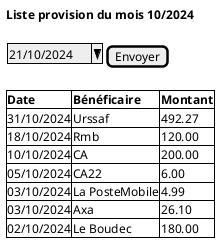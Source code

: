 @startsalt liste_provision_du_mois

{
**Liste provision du mois 10/2024**
.
  {
    ^21/10/2024^ | [Envoyer]
  }
.
  {#
    **Date**  |  **Bénéficaire**  | **Montant**
    31/10/2024 | Urssaf | 492.27
    18/10/2024 | Rmb | 120.00
    10/10/2024 | CA | 200.00
    05/10/2024 | CA22 | 6.00
    03/10/2024 | La PosteMobile | 4.99
    03/10/2024 | Axa | 26.10
    02/10/2024 | Le Boudec | 180.00
  }

}
@endsalt